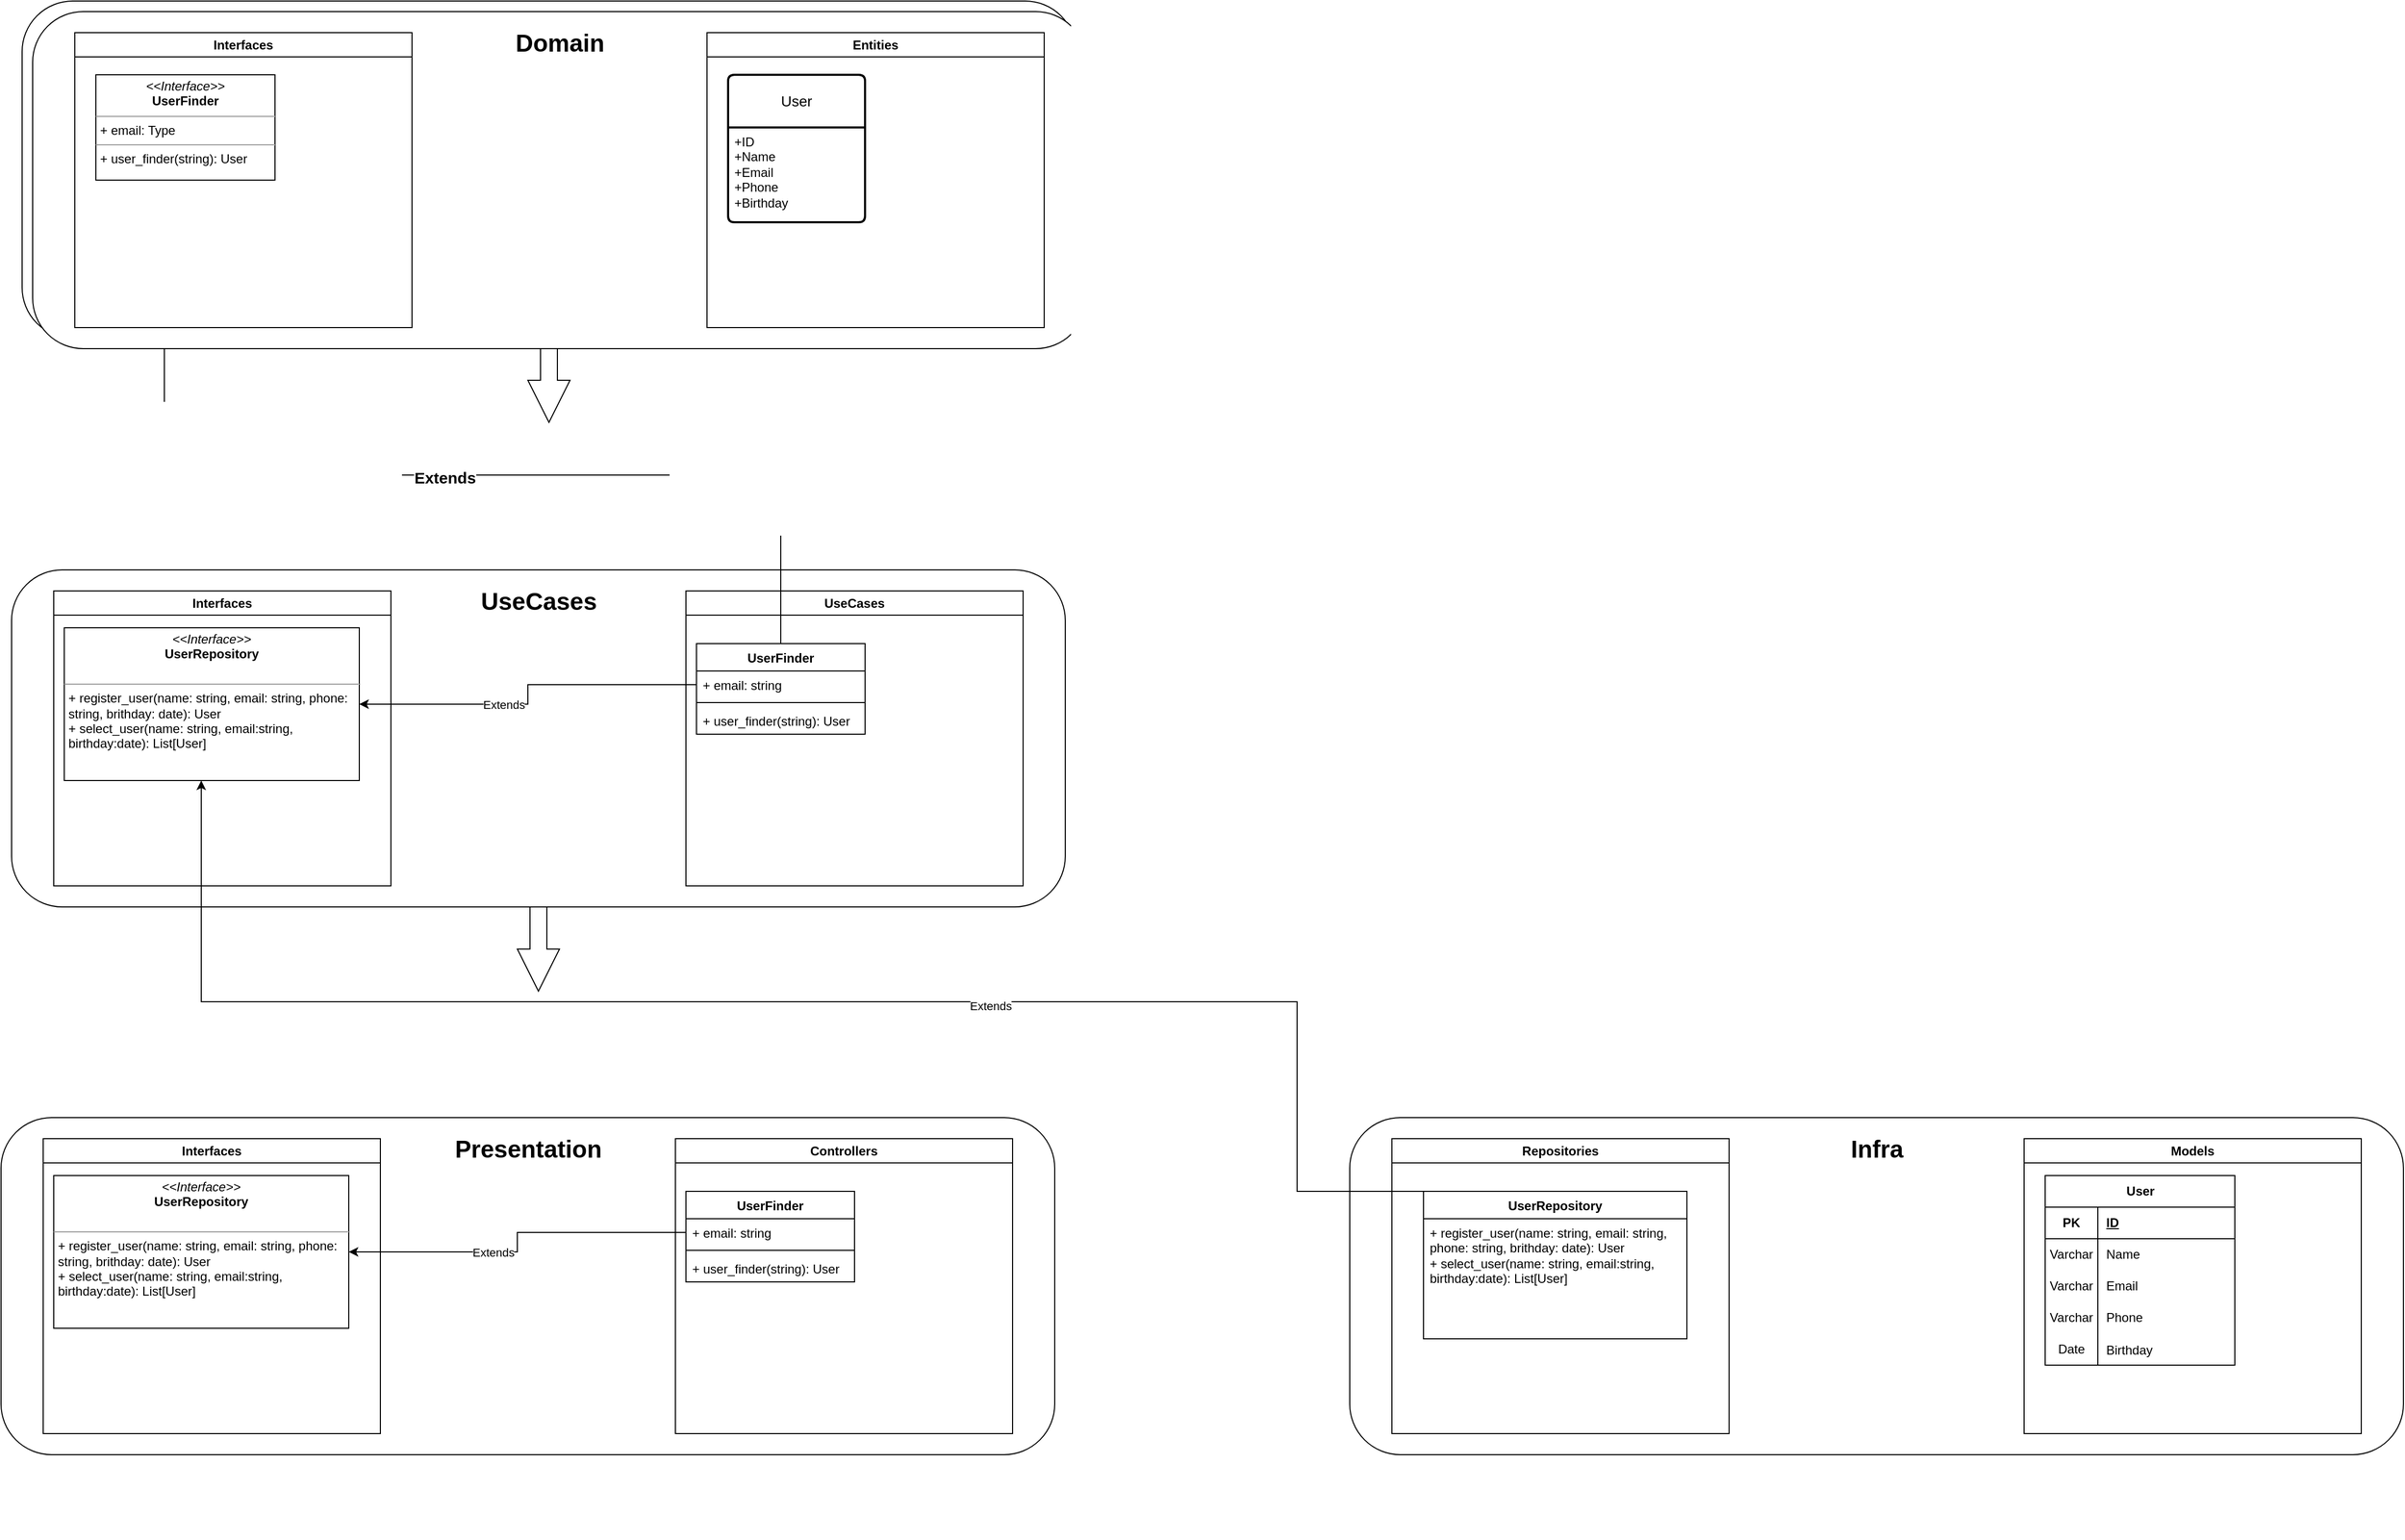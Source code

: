 <mxfile version="21.6.6" type="github">
  <diagram name="Página-1" id="D57uypr40d67aKhgF4S9">
    <mxGraphModel dx="1999" dy="2263" grid="1" gridSize="10" guides="1" tooltips="1" connect="1" arrows="1" fold="1" page="1" pageScale="1" pageWidth="827" pageHeight="1169" math="0" shadow="0">
      <root>
        <mxCell id="0" />
        <mxCell id="1" parent="0" />
        <mxCell id="r-ezXMjl7edHZciyq5sC-18" value="" style="group;fontStyle=1" vertex="1" connectable="0" parent="1">
          <mxGeometry x="20" y="-10" width="1000" height="400" as="geometry" />
        </mxCell>
        <mxCell id="r-ezXMjl7edHZciyq5sC-16" value="" style="rounded=1;whiteSpace=wrap;html=1;fontStyle=1;movable=1;resizable=1;rotatable=1;deletable=1;editable=1;locked=0;connectable=1;" vertex="1" parent="r-ezXMjl7edHZciyq5sC-18">
          <mxGeometry width="1000" height="320" as="geometry" />
        </mxCell>
        <mxCell id="r-ezXMjl7edHZciyq5sC-8" value="&lt;font style=&quot;font-size: 23px;&quot;&gt;&lt;b&gt;Domain&lt;/b&gt;&lt;/font&gt;" style="text;html=1;align=center;verticalAlign=middle;resizable=0;points=[];autosize=1;strokeColor=none;fillColor=none;" vertex="1" parent="r-ezXMjl7edHZciyq5sC-18">
          <mxGeometry x="445" y="10" width="110" height="40" as="geometry" />
        </mxCell>
        <mxCell id="r-ezXMjl7edHZciyq5sC-44" value="Interfaces" style="swimlane;whiteSpace=wrap;html=1;" vertex="1" parent="r-ezXMjl7edHZciyq5sC-18">
          <mxGeometry x="40" y="20" width="320" height="280" as="geometry" />
        </mxCell>
        <mxCell id="r-ezXMjl7edHZciyq5sC-45" value="Entities" style="swimlane;whiteSpace=wrap;html=1;" vertex="1" parent="r-ezXMjl7edHZciyq5sC-18">
          <mxGeometry x="640" y="20" width="320" height="280" as="geometry" />
        </mxCell>
        <mxCell id="r-ezXMjl7edHZciyq5sC-1" value="User" style="swimlane;childLayout=stackLayout;horizontal=1;startSize=50;horizontalStack=0;rounded=1;fontSize=14;fontStyle=0;strokeWidth=2;resizeParent=0;resizeLast=1;shadow=0;dashed=0;align=center;arcSize=4;whiteSpace=wrap;html=1;" vertex="1" parent="r-ezXMjl7edHZciyq5sC-18">
          <mxGeometry x="660" y="60" width="130" height="140" as="geometry" />
        </mxCell>
        <mxCell id="r-ezXMjl7edHZciyq5sC-2" value="+ID&lt;br&gt;+Name&lt;br&gt;+Email&lt;br&gt;+Phone&lt;br&gt;+Birthday" style="align=left;strokeColor=none;fillColor=none;spacingLeft=4;fontSize=12;verticalAlign=top;resizable=0;rotatable=0;part=1;html=1;" vertex="1" parent="r-ezXMjl7edHZciyq5sC-1">
          <mxGeometry y="50" width="130" height="90" as="geometry" />
        </mxCell>
        <mxCell id="r-ezXMjl7edHZciyq5sC-64" value="&lt;p style=&quot;margin:0px;margin-top:4px;text-align:center;&quot;&gt;&lt;i&gt;&amp;lt;&amp;lt;Interface&amp;gt;&amp;gt;&lt;/i&gt;&lt;br&gt;&lt;b&gt;UserFinder&lt;/b&gt;&lt;/p&gt;&lt;hr size=&quot;1&quot;&gt;&lt;p style=&quot;margin:0px;margin-left:4px;&quot;&gt;+ email: Type&lt;/p&gt;&lt;hr size=&quot;1&quot;&gt;&lt;p style=&quot;margin:0px;margin-left:4px;&quot;&gt;+ user_finder(string): User&lt;/p&gt;&lt;p style=&quot;margin:0px;margin-left:4px;&quot;&gt;&lt;br&gt;&lt;/p&gt;" style="verticalAlign=top;align=left;overflow=fill;fontSize=12;fontFamily=Helvetica;html=1;whiteSpace=wrap;" vertex="1" parent="r-ezXMjl7edHZciyq5sC-18">
          <mxGeometry x="60" y="60" width="170" height="100" as="geometry" />
        </mxCell>
        <mxCell id="r-ezXMjl7edHZciyq5sC-72" value="" style="html=1;shadow=0;dashed=0;align=center;verticalAlign=middle;shape=mxgraph.arrows2.arrow;dy=0.6;dx=40;direction=south;notch=0;" vertex="1" parent="r-ezXMjl7edHZciyq5sC-18">
          <mxGeometry x="480" y="320" width="40" height="80" as="geometry" />
        </mxCell>
        <mxCell id="r-ezXMjl7edHZciyq5sC-52" value="" style="group;fontStyle=1" vertex="1" connectable="0" parent="1">
          <mxGeometry x="10" y="530" width="1000" height="410" as="geometry" />
        </mxCell>
        <mxCell id="r-ezXMjl7edHZciyq5sC-53" value="" style="rounded=1;whiteSpace=wrap;html=1;fontStyle=1;movable=1;resizable=1;rotatable=1;deletable=1;editable=1;locked=0;connectable=1;" vertex="1" parent="r-ezXMjl7edHZciyq5sC-52">
          <mxGeometry width="1000" height="320" as="geometry" />
        </mxCell>
        <mxCell id="r-ezXMjl7edHZciyq5sC-54" value="&lt;font style=&quot;font-size: 23px;&quot;&gt;&lt;b&gt;UseCases&lt;/b&gt;&lt;/font&gt;" style="text;html=1;align=center;verticalAlign=middle;resizable=0;points=[];autosize=1;strokeColor=none;fillColor=none;" vertex="1" parent="r-ezXMjl7edHZciyq5sC-52">
          <mxGeometry x="435" y="10" width="130" height="40" as="geometry" />
        </mxCell>
        <mxCell id="r-ezXMjl7edHZciyq5sC-55" value="Interfaces" style="swimlane;whiteSpace=wrap;html=1;" vertex="1" parent="r-ezXMjl7edHZciyq5sC-52">
          <mxGeometry x="40" y="20" width="320" height="280" as="geometry" />
        </mxCell>
        <mxCell id="r-ezXMjl7edHZciyq5sC-56" value="UseCases" style="swimlane;whiteSpace=wrap;html=1;" vertex="1" parent="r-ezXMjl7edHZciyq5sC-52">
          <mxGeometry x="640" y="20" width="320" height="280" as="geometry" />
        </mxCell>
        <mxCell id="r-ezXMjl7edHZciyq5sC-65" value="UserFinder" style="swimlane;fontStyle=1;align=center;verticalAlign=top;childLayout=stackLayout;horizontal=1;startSize=26;horizontalStack=0;resizeParent=1;resizeParentMax=0;resizeLast=0;collapsible=1;marginBottom=0;whiteSpace=wrap;html=1;" vertex="1" parent="r-ezXMjl7edHZciyq5sC-52">
          <mxGeometry x="650" y="70" width="160" height="86" as="geometry" />
        </mxCell>
        <mxCell id="r-ezXMjl7edHZciyq5sC-66" value="+ email: string" style="text;strokeColor=none;fillColor=none;align=left;verticalAlign=top;spacingLeft=4;spacingRight=4;overflow=hidden;rotatable=0;points=[[0,0.5],[1,0.5]];portConstraint=eastwest;whiteSpace=wrap;html=1;" vertex="1" parent="r-ezXMjl7edHZciyq5sC-65">
          <mxGeometry y="26" width="160" height="26" as="geometry" />
        </mxCell>
        <mxCell id="r-ezXMjl7edHZciyq5sC-67" value="" style="line;strokeWidth=1;fillColor=none;align=left;verticalAlign=middle;spacingTop=-1;spacingLeft=3;spacingRight=3;rotatable=0;labelPosition=right;points=[];portConstraint=eastwest;strokeColor=inherit;" vertex="1" parent="r-ezXMjl7edHZciyq5sC-65">
          <mxGeometry y="52" width="160" height="8" as="geometry" />
        </mxCell>
        <mxCell id="r-ezXMjl7edHZciyq5sC-68" value="+ user_finder(string): User" style="text;strokeColor=none;fillColor=none;align=left;verticalAlign=top;spacingLeft=4;spacingRight=4;overflow=hidden;rotatable=0;points=[[0,0.5],[1,0.5]];portConstraint=eastwest;whiteSpace=wrap;html=1;" vertex="1" parent="r-ezXMjl7edHZciyq5sC-65">
          <mxGeometry y="60" width="160" height="26" as="geometry" />
        </mxCell>
        <mxCell id="r-ezXMjl7edHZciyq5sC-73" value="&lt;p style=&quot;margin:0px;margin-top:4px;text-align:center;&quot;&gt;&lt;i&gt;&amp;lt;&amp;lt;Interface&amp;gt;&amp;gt;&lt;/i&gt;&lt;br&gt;&lt;b&gt;UserRepository&lt;/b&gt;&lt;/p&gt;&lt;br&gt;&lt;hr size=&quot;1&quot;&gt;&lt;p style=&quot;margin:0px;margin-left:4px;&quot;&gt;+ register_user(name: string, email: string, phone: string, brithday: date): User&lt;br&gt;+ select_user(name: string, email:string, birthday:date): List[User]&lt;/p&gt;" style="verticalAlign=top;align=left;overflow=fill;fontSize=12;fontFamily=Helvetica;html=1;whiteSpace=wrap;" vertex="1" parent="r-ezXMjl7edHZciyq5sC-52">
          <mxGeometry x="50" y="55" width="280" height="145" as="geometry" />
        </mxCell>
        <mxCell id="r-ezXMjl7edHZciyq5sC-74" style="edgeStyle=orthogonalEdgeStyle;rounded=0;orthogonalLoop=1;jettySize=auto;html=1;" edge="1" parent="r-ezXMjl7edHZciyq5sC-52" source="r-ezXMjl7edHZciyq5sC-66" target="r-ezXMjl7edHZciyq5sC-73">
          <mxGeometry relative="1" as="geometry" />
        </mxCell>
        <mxCell id="r-ezXMjl7edHZciyq5sC-75" value="Extends" style="edgeLabel;html=1;align=center;verticalAlign=middle;resizable=0;points=[];" vertex="1" connectable="0" parent="r-ezXMjl7edHZciyq5sC-74">
          <mxGeometry x="0.197" relative="1" as="geometry">
            <mxPoint x="1" as="offset" />
          </mxGeometry>
        </mxCell>
        <mxCell id="r-ezXMjl7edHZciyq5sC-96" value="" style="html=1;shadow=0;dashed=0;align=center;verticalAlign=middle;shape=mxgraph.arrows2.arrow;dy=0.6;dx=40;direction=south;notch=0;" vertex="1" parent="r-ezXMjl7edHZciyq5sC-52">
          <mxGeometry x="480" y="320" width="40" height="80" as="geometry" />
        </mxCell>
        <mxCell id="r-ezXMjl7edHZciyq5sC-70" style="edgeStyle=orthogonalEdgeStyle;rounded=0;orthogonalLoop=1;jettySize=auto;html=1;entryX=0.5;entryY=1;entryDx=0;entryDy=0;" edge="1" parent="1" source="r-ezXMjl7edHZciyq5sC-65" target="r-ezXMjl7edHZciyq5sC-64">
          <mxGeometry relative="1" as="geometry">
            <Array as="points">
              <mxPoint x="740" y="440" />
              <mxPoint x="155" y="440" />
              <mxPoint x="155" y="150" />
            </Array>
          </mxGeometry>
        </mxCell>
        <mxCell id="r-ezXMjl7edHZciyq5sC-71" value="&lt;b style=&quot;font-size: 15px;&quot;&gt;Extends&lt;/b&gt;" style="edgeLabel;html=1;align=center;verticalAlign=middle;resizable=0;points=[];fontSize=15;" vertex="1" connectable="0" parent="r-ezXMjl7edHZciyq5sC-70">
          <mxGeometry x="-0.083" y="2" relative="1" as="geometry">
            <mxPoint as="offset" />
          </mxGeometry>
        </mxCell>
        <mxCell id="r-ezXMjl7edHZciyq5sC-76" value="" style="group;fontStyle=1" vertex="1" connectable="0" parent="1">
          <mxGeometry y="1050" width="1000" height="400" as="geometry" />
        </mxCell>
        <mxCell id="r-ezXMjl7edHZciyq5sC-77" value="" style="rounded=1;whiteSpace=wrap;html=1;fontStyle=1;movable=1;resizable=1;rotatable=1;deletable=1;editable=1;locked=0;connectable=1;" vertex="1" parent="r-ezXMjl7edHZciyq5sC-76">
          <mxGeometry width="1000" height="320" as="geometry" />
        </mxCell>
        <mxCell id="r-ezXMjl7edHZciyq5sC-78" value="&lt;font style=&quot;font-size: 23px;&quot;&gt;&lt;b&gt;Presentation&lt;/b&gt;&lt;/font&gt;" style="text;html=1;align=center;verticalAlign=middle;resizable=0;points=[];autosize=1;strokeColor=none;fillColor=none;" vertex="1" parent="r-ezXMjl7edHZciyq5sC-76">
          <mxGeometry x="420" y="10" width="160" height="40" as="geometry" />
        </mxCell>
        <mxCell id="r-ezXMjl7edHZciyq5sC-79" value="Interfaces" style="swimlane;whiteSpace=wrap;html=1;" vertex="1" parent="r-ezXMjl7edHZciyq5sC-76">
          <mxGeometry x="40" y="20" width="320" height="280" as="geometry" />
        </mxCell>
        <mxCell id="r-ezXMjl7edHZciyq5sC-80" value="Controllers" style="swimlane;whiteSpace=wrap;html=1;" vertex="1" parent="r-ezXMjl7edHZciyq5sC-76">
          <mxGeometry x="640" y="20" width="320" height="280" as="geometry" />
        </mxCell>
        <mxCell id="r-ezXMjl7edHZciyq5sC-81" value="UserFinder" style="swimlane;fontStyle=1;align=center;verticalAlign=top;childLayout=stackLayout;horizontal=1;startSize=26;horizontalStack=0;resizeParent=1;resizeParentMax=0;resizeLast=0;collapsible=1;marginBottom=0;whiteSpace=wrap;html=1;" vertex="1" parent="r-ezXMjl7edHZciyq5sC-76">
          <mxGeometry x="650" y="70" width="160" height="86" as="geometry" />
        </mxCell>
        <mxCell id="r-ezXMjl7edHZciyq5sC-82" value="+ email: string" style="text;strokeColor=none;fillColor=none;align=left;verticalAlign=top;spacingLeft=4;spacingRight=4;overflow=hidden;rotatable=0;points=[[0,0.5],[1,0.5]];portConstraint=eastwest;whiteSpace=wrap;html=1;" vertex="1" parent="r-ezXMjl7edHZciyq5sC-81">
          <mxGeometry y="26" width="160" height="26" as="geometry" />
        </mxCell>
        <mxCell id="r-ezXMjl7edHZciyq5sC-83" value="" style="line;strokeWidth=1;fillColor=none;align=left;verticalAlign=middle;spacingTop=-1;spacingLeft=3;spacingRight=3;rotatable=0;labelPosition=right;points=[];portConstraint=eastwest;strokeColor=inherit;" vertex="1" parent="r-ezXMjl7edHZciyq5sC-81">
          <mxGeometry y="52" width="160" height="8" as="geometry" />
        </mxCell>
        <mxCell id="r-ezXMjl7edHZciyq5sC-84" value="+ user_finder(string): User" style="text;strokeColor=none;fillColor=none;align=left;verticalAlign=top;spacingLeft=4;spacingRight=4;overflow=hidden;rotatable=0;points=[[0,0.5],[1,0.5]];portConstraint=eastwest;whiteSpace=wrap;html=1;" vertex="1" parent="r-ezXMjl7edHZciyq5sC-81">
          <mxGeometry y="60" width="160" height="26" as="geometry" />
        </mxCell>
        <mxCell id="r-ezXMjl7edHZciyq5sC-85" value="&lt;p style=&quot;margin:0px;margin-top:4px;text-align:center;&quot;&gt;&lt;i&gt;&amp;lt;&amp;lt;Interface&amp;gt;&amp;gt;&lt;/i&gt;&lt;br&gt;&lt;b&gt;UserRepository&lt;/b&gt;&lt;/p&gt;&lt;br&gt;&lt;hr size=&quot;1&quot;&gt;&lt;p style=&quot;margin:0px;margin-left:4px;&quot;&gt;+ register_user(name: string, email: string, phone: string, brithday: date): User&lt;br&gt;+ select_user(name: string, email:string, birthday:date): List[User]&lt;/p&gt;" style="verticalAlign=top;align=left;overflow=fill;fontSize=12;fontFamily=Helvetica;html=1;whiteSpace=wrap;" vertex="1" parent="r-ezXMjl7edHZciyq5sC-76">
          <mxGeometry x="50" y="55" width="280" height="145" as="geometry" />
        </mxCell>
        <mxCell id="r-ezXMjl7edHZciyq5sC-86" style="edgeStyle=orthogonalEdgeStyle;rounded=0;orthogonalLoop=1;jettySize=auto;html=1;" edge="1" parent="r-ezXMjl7edHZciyq5sC-76" source="r-ezXMjl7edHZciyq5sC-82" target="r-ezXMjl7edHZciyq5sC-85">
          <mxGeometry relative="1" as="geometry" />
        </mxCell>
        <mxCell id="r-ezXMjl7edHZciyq5sC-87" value="Extends" style="edgeLabel;html=1;align=center;verticalAlign=middle;resizable=0;points=[];" vertex="1" connectable="0" parent="r-ezXMjl7edHZciyq5sC-86">
          <mxGeometry x="0.197" relative="1" as="geometry">
            <mxPoint x="1" as="offset" />
          </mxGeometry>
        </mxCell>
        <mxCell id="r-ezXMjl7edHZciyq5sC-88" value="" style="group;fontStyle=1" vertex="1" connectable="0" parent="1">
          <mxGeometry x="30" width="1000" height="400" as="geometry" />
        </mxCell>
        <mxCell id="r-ezXMjl7edHZciyq5sC-89" value="" style="rounded=1;whiteSpace=wrap;html=1;fontStyle=1;movable=1;resizable=1;rotatable=1;deletable=1;editable=1;locked=0;connectable=1;" vertex="1" parent="r-ezXMjl7edHZciyq5sC-88">
          <mxGeometry width="1000" height="320" as="geometry" />
        </mxCell>
        <mxCell id="r-ezXMjl7edHZciyq5sC-90" value="&lt;font style=&quot;font-size: 23px;&quot;&gt;&lt;b&gt;Domain&lt;/b&gt;&lt;/font&gt;" style="text;html=1;align=center;verticalAlign=middle;resizable=0;points=[];autosize=1;strokeColor=none;fillColor=none;" vertex="1" parent="r-ezXMjl7edHZciyq5sC-88">
          <mxGeometry x="445" y="10" width="110" height="40" as="geometry" />
        </mxCell>
        <mxCell id="r-ezXMjl7edHZciyq5sC-91" value="Interfaces" style="swimlane;whiteSpace=wrap;html=1;" vertex="1" parent="r-ezXMjl7edHZciyq5sC-88">
          <mxGeometry x="40" y="20" width="320" height="280" as="geometry" />
        </mxCell>
        <mxCell id="r-ezXMjl7edHZciyq5sC-92" value="Entities" style="swimlane;whiteSpace=wrap;html=1;" vertex="1" parent="r-ezXMjl7edHZciyq5sC-88">
          <mxGeometry x="640" y="20" width="320" height="280" as="geometry" />
        </mxCell>
        <mxCell id="r-ezXMjl7edHZciyq5sC-93" value="User" style="swimlane;childLayout=stackLayout;horizontal=1;startSize=50;horizontalStack=0;rounded=1;fontSize=14;fontStyle=0;strokeWidth=2;resizeParent=0;resizeLast=1;shadow=0;dashed=0;align=center;arcSize=4;whiteSpace=wrap;html=1;" vertex="1" parent="r-ezXMjl7edHZciyq5sC-88">
          <mxGeometry x="660" y="60" width="130" height="140" as="geometry" />
        </mxCell>
        <mxCell id="r-ezXMjl7edHZciyq5sC-94" value="+ID&lt;br&gt;+Name&lt;br&gt;+Email&lt;br&gt;+Phone&lt;br&gt;+Birthday" style="align=left;strokeColor=none;fillColor=none;spacingLeft=4;fontSize=12;verticalAlign=top;resizable=0;rotatable=0;part=1;html=1;" vertex="1" parent="r-ezXMjl7edHZciyq5sC-93">
          <mxGeometry y="50" width="130" height="90" as="geometry" />
        </mxCell>
        <mxCell id="r-ezXMjl7edHZciyq5sC-95" value="&lt;p style=&quot;margin:0px;margin-top:4px;text-align:center;&quot;&gt;&lt;i&gt;&amp;lt;&amp;lt;Interface&amp;gt;&amp;gt;&lt;/i&gt;&lt;br&gt;&lt;b&gt;UserFinder&lt;/b&gt;&lt;/p&gt;&lt;hr size=&quot;1&quot;&gt;&lt;p style=&quot;margin:0px;margin-left:4px;&quot;&gt;+ email: Type&lt;/p&gt;&lt;hr size=&quot;1&quot;&gt;&lt;p style=&quot;margin:0px;margin-left:4px;&quot;&gt;+ user_finder(string): User&lt;/p&gt;&lt;p style=&quot;margin:0px;margin-left:4px;&quot;&gt;&lt;br&gt;&lt;/p&gt;" style="verticalAlign=top;align=left;overflow=fill;fontSize=12;fontFamily=Helvetica;html=1;whiteSpace=wrap;" vertex="1" parent="r-ezXMjl7edHZciyq5sC-88">
          <mxGeometry x="60" y="60" width="170" height="100" as="geometry" />
        </mxCell>
        <mxCell id="r-ezXMjl7edHZciyq5sC-97" value="" style="rounded=1;whiteSpace=wrap;html=1;fontStyle=1;movable=1;resizable=1;rotatable=1;deletable=1;editable=1;locked=0;connectable=1;" vertex="1" parent="1">
          <mxGeometry x="1280" y="1050" width="1000" height="320" as="geometry" />
        </mxCell>
        <mxCell id="r-ezXMjl7edHZciyq5sC-98" value="&lt;font style=&quot;font-size: 23px;&quot;&gt;&lt;b&gt;Infra&lt;/b&gt;&lt;/font&gt;" style="text;html=1;align=center;verticalAlign=middle;resizable=0;points=[];autosize=1;strokeColor=none;fillColor=none;" vertex="1" parent="1">
          <mxGeometry x="1745" y="1060" width="70" height="40" as="geometry" />
        </mxCell>
        <mxCell id="r-ezXMjl7edHZciyq5sC-99" value="Repositories" style="swimlane;whiteSpace=wrap;html=1;" vertex="1" parent="1">
          <mxGeometry x="1320" y="1070" width="320" height="280" as="geometry" />
        </mxCell>
        <mxCell id="r-ezXMjl7edHZciyq5sC-100" value="Models" style="swimlane;whiteSpace=wrap;html=1;" vertex="1" parent="1">
          <mxGeometry x="1920" y="1070" width="320" height="280" as="geometry" />
        </mxCell>
        <mxCell id="r-ezXMjl7edHZciyq5sC-122" value="User" style="shape=table;startSize=30;container=1;collapsible=1;childLayout=tableLayout;fixedRows=1;rowLines=0;fontStyle=1;align=center;resizeLast=1;html=1;columnLines=1;arcSize=15;absoluteArcSize=0;points=[[0,0,0,0,0],[0,0.25,0,0,0],[0,0.5,0,0,0],[0,0.75,0,0,0],[0,1,0,0,0],[0.25,0,0,0,0],[0.25,1,0,0,0],[0.5,0,0,0,0],[0.5,1,0,0,0],[0.75,0,0,0,0],[0.75,1,0,0,0],[1,0,0,0,0],[1,0.25,0,0,0],[1,0.5,0,0,0],[1,0.75,0,0,0],[1,1,0,0,0]];" vertex="1" parent="1">
          <mxGeometry x="1940" y="1105" width="180" height="180" as="geometry">
            <mxRectangle x="1940" y="1105" width="70" height="30" as="alternateBounds" />
          </mxGeometry>
        </mxCell>
        <mxCell id="r-ezXMjl7edHZciyq5sC-123" value="" style="shape=tableRow;horizontal=0;startSize=0;swimlaneHead=0;swimlaneBody=0;fillColor=none;collapsible=0;dropTarget=0;points=[[0,0.5],[1,0.5]];portConstraint=eastwest;top=0;left=0;right=0;bottom=1;" vertex="1" parent="r-ezXMjl7edHZciyq5sC-122">
          <mxGeometry y="30" width="180" height="30" as="geometry" />
        </mxCell>
        <mxCell id="r-ezXMjl7edHZciyq5sC-124" value="PK" style="shape=partialRectangle;connectable=0;fillColor=none;top=0;left=0;bottom=0;right=0;fontStyle=1;overflow=hidden;whiteSpace=wrap;html=1;" vertex="1" parent="r-ezXMjl7edHZciyq5sC-123">
          <mxGeometry width="50" height="30" as="geometry">
            <mxRectangle width="50" height="30" as="alternateBounds" />
          </mxGeometry>
        </mxCell>
        <mxCell id="r-ezXMjl7edHZciyq5sC-125" value="ID" style="shape=partialRectangle;connectable=0;fillColor=none;top=0;left=0;bottom=0;right=0;align=left;spacingLeft=6;fontStyle=5;overflow=hidden;whiteSpace=wrap;html=1;" vertex="1" parent="r-ezXMjl7edHZciyq5sC-123">
          <mxGeometry x="50" width="130" height="30" as="geometry">
            <mxRectangle width="130" height="30" as="alternateBounds" />
          </mxGeometry>
        </mxCell>
        <mxCell id="r-ezXMjl7edHZciyq5sC-126" value="" style="shape=tableRow;horizontal=0;startSize=0;swimlaneHead=0;swimlaneBody=0;fillColor=none;collapsible=0;dropTarget=0;points=[[0,0.5],[1,0.5]];portConstraint=eastwest;top=0;left=0;right=0;bottom=0;" vertex="1" parent="r-ezXMjl7edHZciyq5sC-122">
          <mxGeometry y="60" width="180" height="30" as="geometry" />
        </mxCell>
        <mxCell id="r-ezXMjl7edHZciyq5sC-127" value="Varchar" style="shape=partialRectangle;connectable=0;fillColor=none;top=0;left=0;bottom=0;right=0;editable=1;overflow=hidden;whiteSpace=wrap;html=1;" vertex="1" parent="r-ezXMjl7edHZciyq5sC-126">
          <mxGeometry width="50" height="30" as="geometry">
            <mxRectangle width="50" height="30" as="alternateBounds" />
          </mxGeometry>
        </mxCell>
        <mxCell id="r-ezXMjl7edHZciyq5sC-128" value="Name" style="shape=partialRectangle;connectable=0;fillColor=none;top=0;left=0;bottom=0;right=0;align=left;spacingLeft=6;overflow=hidden;whiteSpace=wrap;html=1;" vertex="1" parent="r-ezXMjl7edHZciyq5sC-126">
          <mxGeometry x="50" width="130" height="30" as="geometry">
            <mxRectangle width="130" height="30" as="alternateBounds" />
          </mxGeometry>
        </mxCell>
        <mxCell id="r-ezXMjl7edHZciyq5sC-129" value="" style="shape=tableRow;horizontal=0;startSize=0;swimlaneHead=0;swimlaneBody=0;fillColor=none;collapsible=0;dropTarget=0;points=[[0,0.5],[1,0.5]];portConstraint=eastwest;top=0;left=0;right=0;bottom=0;" vertex="1" parent="r-ezXMjl7edHZciyq5sC-122">
          <mxGeometry y="90" width="180" height="30" as="geometry" />
        </mxCell>
        <mxCell id="r-ezXMjl7edHZciyq5sC-130" value="Varchar" style="shape=partialRectangle;connectable=0;fillColor=none;top=0;left=0;bottom=0;right=0;editable=1;overflow=hidden;whiteSpace=wrap;html=1;" vertex="1" parent="r-ezXMjl7edHZciyq5sC-129">
          <mxGeometry width="50" height="30" as="geometry">
            <mxRectangle width="50" height="30" as="alternateBounds" />
          </mxGeometry>
        </mxCell>
        <mxCell id="r-ezXMjl7edHZciyq5sC-131" value="Email" style="shape=partialRectangle;connectable=0;fillColor=none;top=0;left=0;bottom=0;right=0;align=left;spacingLeft=6;overflow=hidden;whiteSpace=wrap;html=1;" vertex="1" parent="r-ezXMjl7edHZciyq5sC-129">
          <mxGeometry x="50" width="130" height="30" as="geometry">
            <mxRectangle width="130" height="30" as="alternateBounds" />
          </mxGeometry>
        </mxCell>
        <mxCell id="r-ezXMjl7edHZciyq5sC-132" value="" style="shape=tableRow;horizontal=0;startSize=0;swimlaneHead=0;swimlaneBody=0;fillColor=none;collapsible=0;dropTarget=0;points=[[0,0.5],[1,0.5]];portConstraint=eastwest;top=0;left=0;right=0;bottom=0;" vertex="1" parent="r-ezXMjl7edHZciyq5sC-122">
          <mxGeometry y="120" width="180" height="30" as="geometry" />
        </mxCell>
        <mxCell id="r-ezXMjl7edHZciyq5sC-133" value="Varchar" style="shape=partialRectangle;connectable=0;fillColor=none;top=0;left=0;bottom=0;right=0;editable=1;overflow=hidden;whiteSpace=wrap;html=1;" vertex="1" parent="r-ezXMjl7edHZciyq5sC-132">
          <mxGeometry width="50" height="30" as="geometry">
            <mxRectangle width="50" height="30" as="alternateBounds" />
          </mxGeometry>
        </mxCell>
        <mxCell id="r-ezXMjl7edHZciyq5sC-134" value="Phone" style="shape=partialRectangle;connectable=0;fillColor=none;top=0;left=0;bottom=0;right=0;align=left;spacingLeft=6;overflow=hidden;whiteSpace=wrap;html=1;" vertex="1" parent="r-ezXMjl7edHZciyq5sC-132">
          <mxGeometry x="50" width="130" height="30" as="geometry">
            <mxRectangle width="130" height="30" as="alternateBounds" />
          </mxGeometry>
        </mxCell>
        <mxCell id="r-ezXMjl7edHZciyq5sC-164" value="" style="shape=tableRow;horizontal=0;startSize=0;swimlaneHead=0;swimlaneBody=0;fillColor=none;collapsible=0;dropTarget=0;points=[[0,0.5],[1,0.5]];portConstraint=eastwest;top=0;left=0;right=0;bottom=0;" vertex="1" parent="r-ezXMjl7edHZciyq5sC-122">
          <mxGeometry y="150" width="180" height="30" as="geometry" />
        </mxCell>
        <mxCell id="r-ezXMjl7edHZciyq5sC-165" value="" style="shape=partialRectangle;connectable=0;fillColor=none;top=0;left=0;bottom=0;right=0;editable=1;overflow=hidden;" vertex="1" parent="r-ezXMjl7edHZciyq5sC-164">
          <mxGeometry width="50" height="30" as="geometry">
            <mxRectangle width="50" height="30" as="alternateBounds" />
          </mxGeometry>
        </mxCell>
        <mxCell id="r-ezXMjl7edHZciyq5sC-166" value="Birthday" style="shape=partialRectangle;connectable=0;fillColor=none;top=0;left=0;bottom=0;right=0;align=left;spacingLeft=6;overflow=hidden;" vertex="1" parent="r-ezXMjl7edHZciyq5sC-164">
          <mxGeometry x="50" width="130" height="30" as="geometry">
            <mxRectangle width="130" height="30" as="alternateBounds" />
          </mxGeometry>
        </mxCell>
        <mxCell id="r-ezXMjl7edHZciyq5sC-148" value="Date" style="shape=partialRectangle;connectable=0;fillColor=none;top=0;left=0;bottom=0;right=0;editable=1;overflow=hidden;whiteSpace=wrap;html=1;" vertex="1" parent="1">
          <mxGeometry x="1950" y="1255" width="30" height="30" as="geometry">
            <mxRectangle width="30" height="30" as="alternateBounds" />
          </mxGeometry>
        </mxCell>
        <mxCell id="r-ezXMjl7edHZciyq5sC-173" style="edgeStyle=orthogonalEdgeStyle;rounded=0;orthogonalLoop=1;jettySize=auto;html=1;" edge="1" parent="1">
          <mxGeometry relative="1" as="geometry">
            <mxPoint x="1480.003" y="1120" as="sourcePoint" />
            <mxPoint x="190" y="730" as="targetPoint" />
            <Array as="points">
              <mxPoint x="1230" y="1120" />
              <mxPoint x="1230" y="940" />
              <mxPoint x="190" y="940" />
              <mxPoint x="190" y="730" />
            </Array>
          </mxGeometry>
        </mxCell>
        <mxCell id="r-ezXMjl7edHZciyq5sC-174" value="Extends" style="edgeLabel;html=1;align=center;verticalAlign=middle;resizable=0;points=[];" vertex="1" connectable="0" parent="r-ezXMjl7edHZciyq5sC-173">
          <mxGeometry x="-0.141" y="4" relative="1" as="geometry">
            <mxPoint as="offset" />
          </mxGeometry>
        </mxCell>
        <mxCell id="r-ezXMjl7edHZciyq5sC-169" value="UserRepository" style="swimlane;fontStyle=1;align=center;verticalAlign=top;childLayout=stackLayout;horizontal=1;startSize=26;horizontalStack=0;resizeParent=1;resizeParentMax=0;resizeLast=0;collapsible=1;marginBottom=0;whiteSpace=wrap;html=1;" vertex="1" parent="1">
          <mxGeometry x="1350" y="1120" width="250" height="140" as="geometry" />
        </mxCell>
        <mxCell id="r-ezXMjl7edHZciyq5sC-172" value="+ register_user(name: string, email: string, phone: string, brithday: date): User&lt;br style=&quot;border-color: var(--border-color);&quot;&gt;+ select_user(name: string, email:string, birthday:date): List[User]" style="text;strokeColor=none;fillColor=none;align=left;verticalAlign=top;spacingLeft=4;spacingRight=4;overflow=hidden;rotatable=0;points=[[0,0.5],[1,0.5]];portConstraint=eastwest;whiteSpace=wrap;html=1;" vertex="1" parent="r-ezXMjl7edHZciyq5sC-169">
          <mxGeometry y="26" width="250" height="114" as="geometry" />
        </mxCell>
      </root>
    </mxGraphModel>
  </diagram>
</mxfile>
